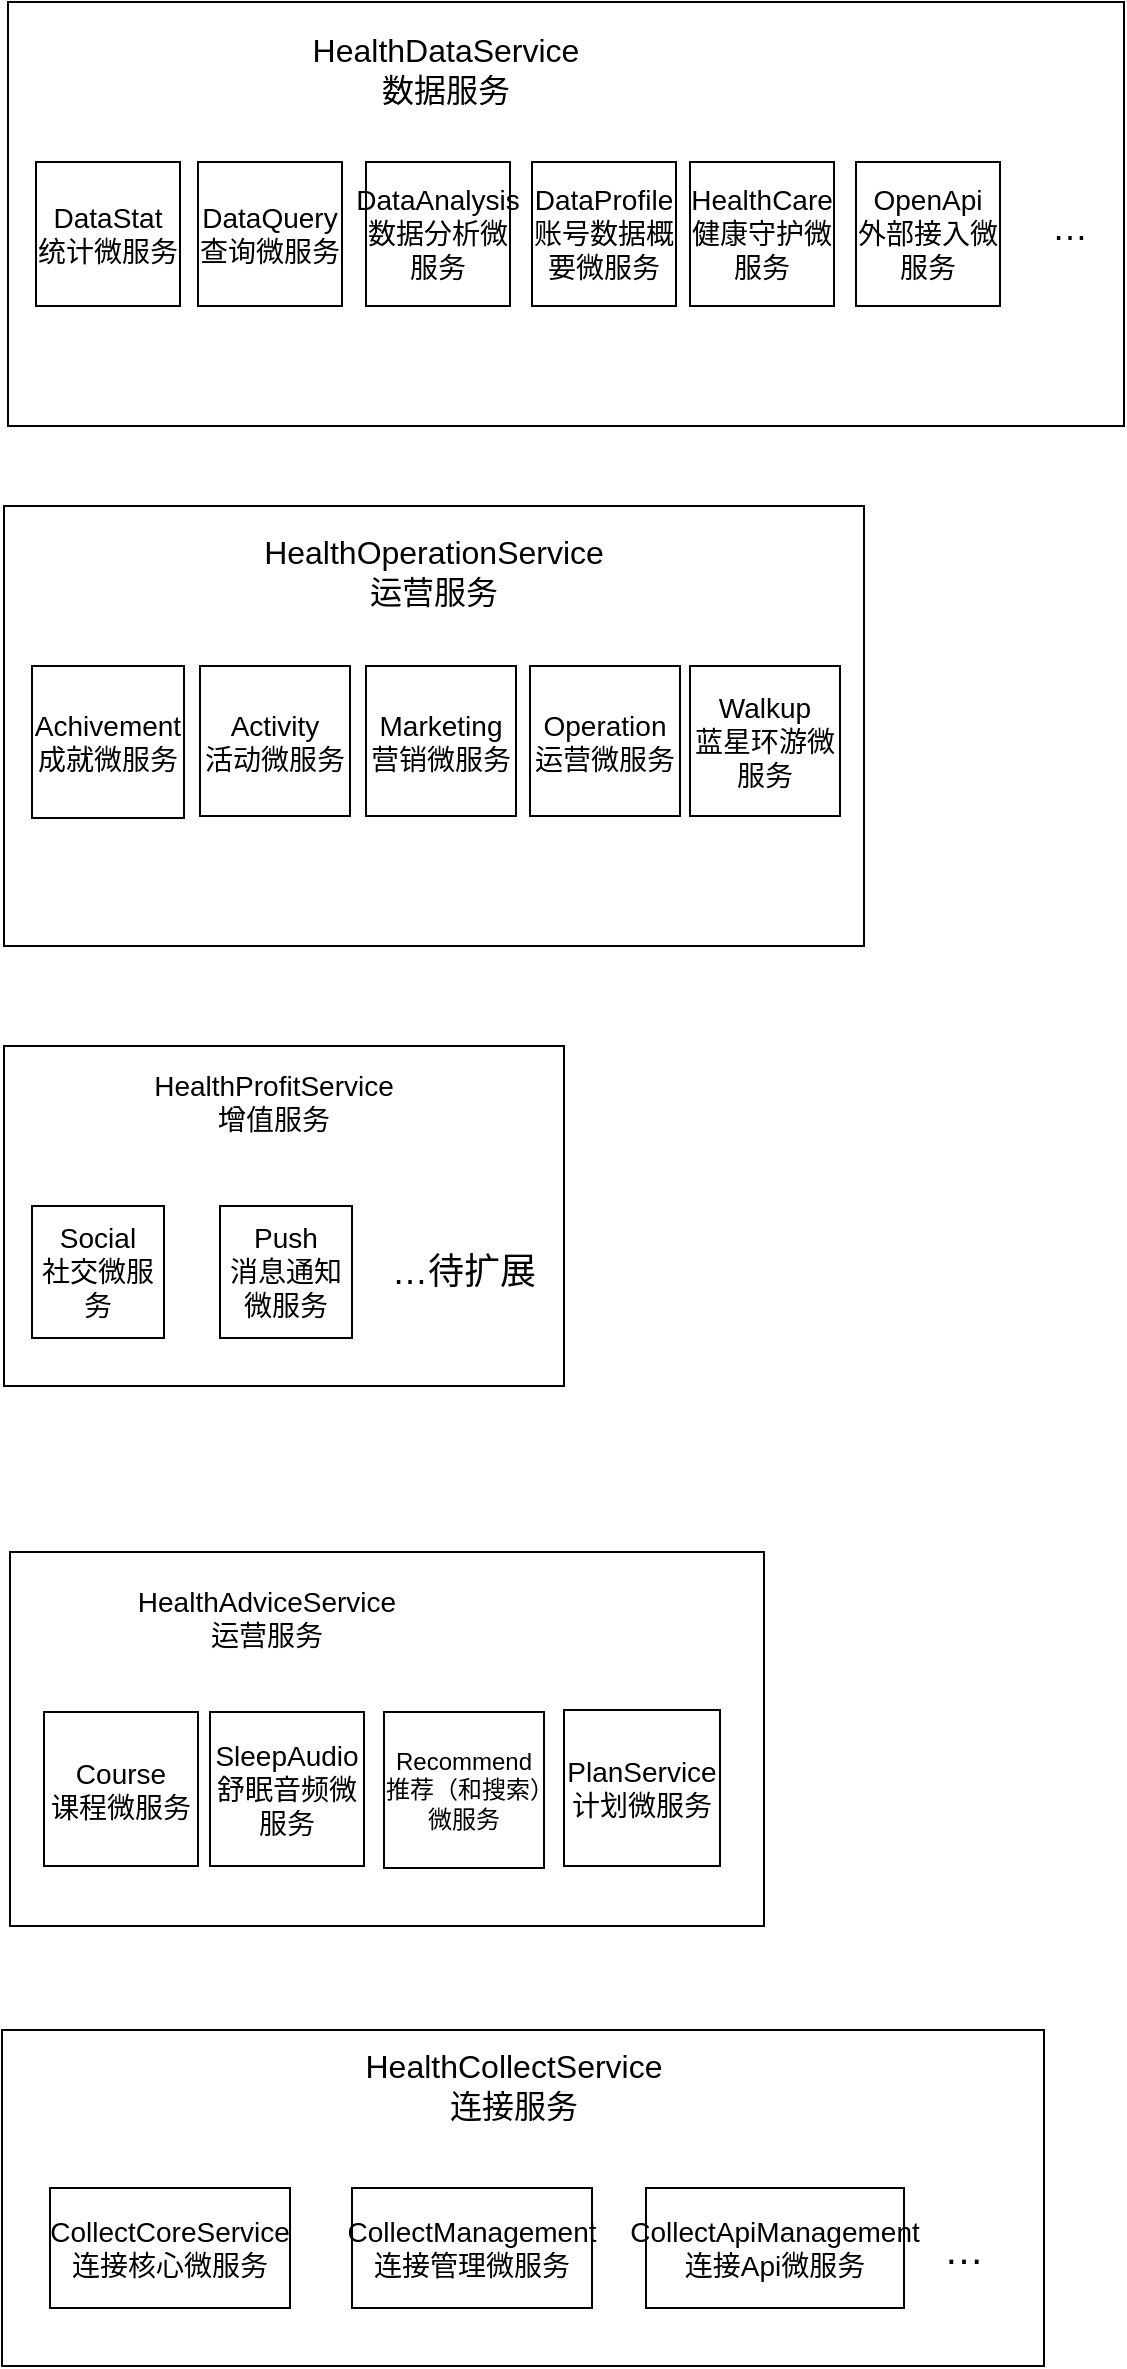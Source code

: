 <mxfile version="23.0.0" type="github">
  <diagram name="第 1 页" id="c6XIci1Z70mTHckqBOms">
    <mxGraphModel dx="946" dy="647" grid="1" gridSize="10" guides="1" tooltips="1" connect="1" arrows="1" fold="1" page="1" pageScale="1" pageWidth="827" pageHeight="1169" math="0" shadow="0">
      <root>
        <mxCell id="0" />
        <mxCell id="1" parent="0" />
        <mxCell id="Q7i9cyMPgHQrG95dPjTk-5" value="" style="rounded=0;whiteSpace=wrap;html=1;fontSize=14;" vertex="1" parent="1">
          <mxGeometry x="80" y="360" width="430" height="220" as="geometry" />
        </mxCell>
        <mxCell id="Q7i9cyMPgHQrG95dPjTk-8" value="" style="rounded=0;whiteSpace=wrap;html=1;fontSize=14;" vertex="1" parent="1">
          <mxGeometry x="80" y="630" width="280" height="170" as="geometry" />
        </mxCell>
        <mxCell id="Q7i9cyMPgHQrG95dPjTk-9" value="HealthOperationService&lt;br style=&quot;border-color: var(--border-color); font-size: 16px;&quot;&gt;运营服务" style="text;html=1;strokeColor=none;fillColor=none;align=center;verticalAlign=middle;whiteSpace=wrap;rounded=0;fontSize=16;" vertex="1" parent="1">
          <mxGeometry x="100" y="375" width="390" height="35" as="geometry" />
        </mxCell>
        <mxCell id="Q7i9cyMPgHQrG95dPjTk-10" value="Achivement&lt;br style=&quot;font-size: 14px;&quot;&gt;成就微服务&lt;br style=&quot;font-size: 14px;&quot;&gt;" style="whiteSpace=wrap;html=1;aspect=fixed;fontSize=14;" vertex="1" parent="1">
          <mxGeometry x="94" y="440" width="76" height="76" as="geometry" />
        </mxCell>
        <mxCell id="Q7i9cyMPgHQrG95dPjTk-11" value="Activity&lt;br style=&quot;font-size: 14px;&quot;&gt;活动微服务" style="whiteSpace=wrap;html=1;aspect=fixed;fontSize=14;" vertex="1" parent="1">
          <mxGeometry x="178" y="440" width="75" height="75" as="geometry" />
        </mxCell>
        <mxCell id="Q7i9cyMPgHQrG95dPjTk-12" value="Marketing&lt;br style=&quot;font-size: 14px;&quot;&gt;营销微服务" style="whiteSpace=wrap;html=1;aspect=fixed;fontSize=14;" vertex="1" parent="1">
          <mxGeometry x="261" y="440" width="75" height="75" as="geometry" />
        </mxCell>
        <mxCell id="Q7i9cyMPgHQrG95dPjTk-13" value="Operation&lt;br style=&quot;font-size: 14px;&quot;&gt;运营微服务" style="whiteSpace=wrap;html=1;aspect=fixed;fontSize=14;" vertex="1" parent="1">
          <mxGeometry x="343" y="440" width="75" height="75" as="geometry" />
        </mxCell>
        <mxCell id="Q7i9cyMPgHQrG95dPjTk-14" value="Walkup&lt;br style=&quot;font-size: 14px;&quot;&gt;蓝星环游微服务" style="whiteSpace=wrap;html=1;aspect=fixed;fontSize=14;" vertex="1" parent="1">
          <mxGeometry x="423" y="440" width="75" height="75" as="geometry" />
        </mxCell>
        <mxCell id="Q7i9cyMPgHQrG95dPjTk-15" value="Social&lt;br style=&quot;font-size: 14px;&quot;&gt;社交微服务" style="whiteSpace=wrap;html=1;aspect=fixed;fontSize=14;" vertex="1" parent="1">
          <mxGeometry x="94" y="710" width="66" height="66" as="geometry" />
        </mxCell>
        <mxCell id="Q7i9cyMPgHQrG95dPjTk-16" value="Push&lt;br style=&quot;font-size: 14px;&quot;&gt;消息通知微服务" style="whiteSpace=wrap;html=1;aspect=fixed;fontSize=14;" vertex="1" parent="1">
          <mxGeometry x="188" y="710" width="66" height="66" as="geometry" />
        </mxCell>
        <mxCell id="Q7i9cyMPgHQrG95dPjTk-17" value="HealthProfitService&lt;br style=&quot;border-color: var(--border-color); font-size: 14px;&quot;&gt;增值服务" style="text;html=1;strokeColor=none;fillColor=none;align=center;verticalAlign=middle;whiteSpace=wrap;rounded=0;fontSize=14;" vertex="1" parent="1">
          <mxGeometry x="110" y="640" width="210" height="35" as="geometry" />
        </mxCell>
        <mxCell id="Q7i9cyMPgHQrG95dPjTk-18" value="" style="rounded=0;whiteSpace=wrap;html=1;fontSize=14;" vertex="1" parent="1">
          <mxGeometry x="83" y="883" width="377" height="187" as="geometry" />
        </mxCell>
        <mxCell id="Q7i9cyMPgHQrG95dPjTk-19" value="HealthAdviceService&lt;br style=&quot;border-color: var(--border-color); font-size: 14px;&quot;&gt;运营服务" style="text;html=1;strokeColor=none;fillColor=none;align=center;verticalAlign=middle;whiteSpace=wrap;rounded=0;fontSize=14;" vertex="1" parent="1">
          <mxGeometry x="103" y="898" width="217" height="35" as="geometry" />
        </mxCell>
        <mxCell id="Q7i9cyMPgHQrG95dPjTk-20" value="Course&lt;br style=&quot;font-size: 14px;&quot;&gt;课程微服务" style="whiteSpace=wrap;html=1;aspect=fixed;fontSize=14;" vertex="1" parent="1">
          <mxGeometry x="100" y="963" width="77" height="77" as="geometry" />
        </mxCell>
        <mxCell id="Q7i9cyMPgHQrG95dPjTk-21" value="SleepAudio&lt;br style=&quot;font-size: 14px;&quot;&gt;舒眠音频微服务" style="whiteSpace=wrap;html=1;aspect=fixed;fontSize=14;" vertex="1" parent="1">
          <mxGeometry x="183" y="963" width="77" height="77" as="geometry" />
        </mxCell>
        <mxCell id="Q7i9cyMPgHQrG95dPjTk-27" value="&lt;font style=&quot;font-size: 18px;&quot;&gt;…待扩展&lt;/font&gt;" style="text;html=1;strokeColor=none;fillColor=none;align=center;verticalAlign=middle;whiteSpace=wrap;rounded=0;fontSize=14;" vertex="1" parent="1">
          <mxGeometry x="270" y="728" width="80" height="30" as="geometry" />
        </mxCell>
        <mxCell id="Q7i9cyMPgHQrG95dPjTk-28" value="" style="rounded=0;whiteSpace=wrap;html=1;fontSize=14;" vertex="1" parent="1">
          <mxGeometry x="82" y="108" width="558" height="212" as="geometry" />
        </mxCell>
        <mxCell id="Q7i9cyMPgHQrG95dPjTk-29" value="HealthDataService&lt;br style=&quot;border-color: var(--border-color); font-size: 16px;&quot;&gt;数据服务" style="text;html=1;strokeColor=none;fillColor=none;align=center;verticalAlign=middle;whiteSpace=wrap;rounded=0;fontSize=16;" vertex="1" parent="1">
          <mxGeometry x="102" y="123" width="398" height="37" as="geometry" />
        </mxCell>
        <mxCell id="Q7i9cyMPgHQrG95dPjTk-30" value="DataStat&lt;br style=&quot;font-size: 14px;&quot;&gt;统计微服务" style="whiteSpace=wrap;html=1;aspect=fixed;fontSize=14;" vertex="1" parent="1">
          <mxGeometry x="96" y="188" width="72" height="72" as="geometry" />
        </mxCell>
        <mxCell id="Q7i9cyMPgHQrG95dPjTk-31" value="DataQuery查询微服务" style="whiteSpace=wrap;html=1;aspect=fixed;fontSize=14;" vertex="1" parent="1">
          <mxGeometry x="177" y="188" width="72" height="72" as="geometry" />
        </mxCell>
        <mxCell id="Q7i9cyMPgHQrG95dPjTk-32" value="DataAnalysis&lt;br style=&quot;font-size: 14px;&quot;&gt;数据分析微服务" style="whiteSpace=wrap;html=1;aspect=fixed;fontSize=14;" vertex="1" parent="1">
          <mxGeometry x="261" y="188" width="72" height="72" as="geometry" />
        </mxCell>
        <mxCell id="Q7i9cyMPgHQrG95dPjTk-33" value="DataProfile&lt;br style=&quot;font-size: 14px;&quot;&gt;账号数据概要微服务" style="whiteSpace=wrap;html=1;aspect=fixed;fontSize=14;" vertex="1" parent="1">
          <mxGeometry x="344" y="188" width="72" height="72" as="geometry" />
        </mxCell>
        <mxCell id="Q7i9cyMPgHQrG95dPjTk-34" value="HealthCare&lt;br style=&quot;font-size: 14px;&quot;&gt;健康守护微服务" style="whiteSpace=wrap;html=1;aspect=fixed;fontSize=14;" vertex="1" parent="1">
          <mxGeometry x="423" y="188" width="72" height="72" as="geometry" />
        </mxCell>
        <mxCell id="Q7i9cyMPgHQrG95dPjTk-35" value="…" style="text;html=1;strokeColor=none;fillColor=none;align=center;verticalAlign=middle;whiteSpace=wrap;rounded=0;fontSize=18;" vertex="1" parent="1">
          <mxGeometry x="593" y="206" width="40" height="30" as="geometry" />
        </mxCell>
        <mxCell id="Q7i9cyMPgHQrG95dPjTk-36" value="OpenApi&lt;br style=&quot;font-size: 14px;&quot;&gt;外部接入微服务" style="whiteSpace=wrap;html=1;aspect=fixed;fontSize=14;" vertex="1" parent="1">
          <mxGeometry x="506" y="188" width="72" height="72" as="geometry" />
        </mxCell>
        <mxCell id="HM_ZuTwMUxTqURrLmZ1j-1" value="" style="rounded=0;whiteSpace=wrap;html=1;fontSize=14;" vertex="1" parent="1">
          <mxGeometry x="79" y="1122" width="521" height="168" as="geometry" />
        </mxCell>
        <mxCell id="HM_ZuTwMUxTqURrLmZ1j-2" value="HealthCollectService&lt;br style=&quot;border-color: var(--border-color); font-size: 16px;&quot;&gt;连接服务" style="text;html=1;strokeColor=none;fillColor=none;align=center;verticalAlign=middle;whiteSpace=wrap;rounded=0;fontSize=16;" vertex="1" parent="1">
          <mxGeometry x="180" y="1130" width="310" height="40" as="geometry" />
        </mxCell>
        <mxCell id="HM_ZuTwMUxTqURrLmZ1j-6" value="CollectCoreService&lt;br style=&quot;border-color: var(--border-color); font-size: 14px;&quot;&gt;&lt;span style=&quot;font-size: 14px;&quot;&gt;连接核心微服务&lt;/span&gt;" style="rounded=0;whiteSpace=wrap;html=1;fontSize=14;" vertex="1" parent="1">
          <mxGeometry x="103" y="1201" width="120" height="60" as="geometry" />
        </mxCell>
        <mxCell id="HM_ZuTwMUxTqURrLmZ1j-7" value="CollectManagement&lt;br style=&quot;font-size: 14px;&quot;&gt;连接管理微服务" style="rounded=0;whiteSpace=wrap;html=1;fontSize=14;" vertex="1" parent="1">
          <mxGeometry x="254" y="1201" width="120" height="60" as="geometry" />
        </mxCell>
        <mxCell id="HM_ZuTwMUxTqURrLmZ1j-8" value="CollectApiManagement&lt;br style=&quot;font-size: 14px;&quot;&gt;连接Api微服务" style="rounded=0;whiteSpace=wrap;html=1;fontSize=14;" vertex="1" parent="1">
          <mxGeometry x="401" y="1201" width="129" height="60" as="geometry" />
        </mxCell>
        <mxCell id="HM_ZuTwMUxTqURrLmZ1j-9" value="…" style="text;html=1;strokeColor=none;fillColor=none;align=center;verticalAlign=middle;whiteSpace=wrap;rounded=0;fontSize=20;" vertex="1" parent="1">
          <mxGeometry x="540" y="1216" width="40" height="30" as="geometry" />
        </mxCell>
        <mxCell id="Q7i9cyMPgHQrG95dPjTk-37" value="PlanService&lt;br&gt;计划微服务" style="whiteSpace=wrap;html=1;aspect=fixed;fontSize=14;" vertex="1" parent="1">
          <mxGeometry x="360" y="962" width="78" height="78" as="geometry" />
        </mxCell>
        <mxCell id="Q7i9cyMPgHQrG95dPjTk-38" value="Recommend推荐（和搜索）微服务" style="rounded=0;whiteSpace=wrap;html=1;" vertex="1" parent="1">
          <mxGeometry x="270" y="963" width="80" height="78" as="geometry" />
        </mxCell>
      </root>
    </mxGraphModel>
  </diagram>
</mxfile>
